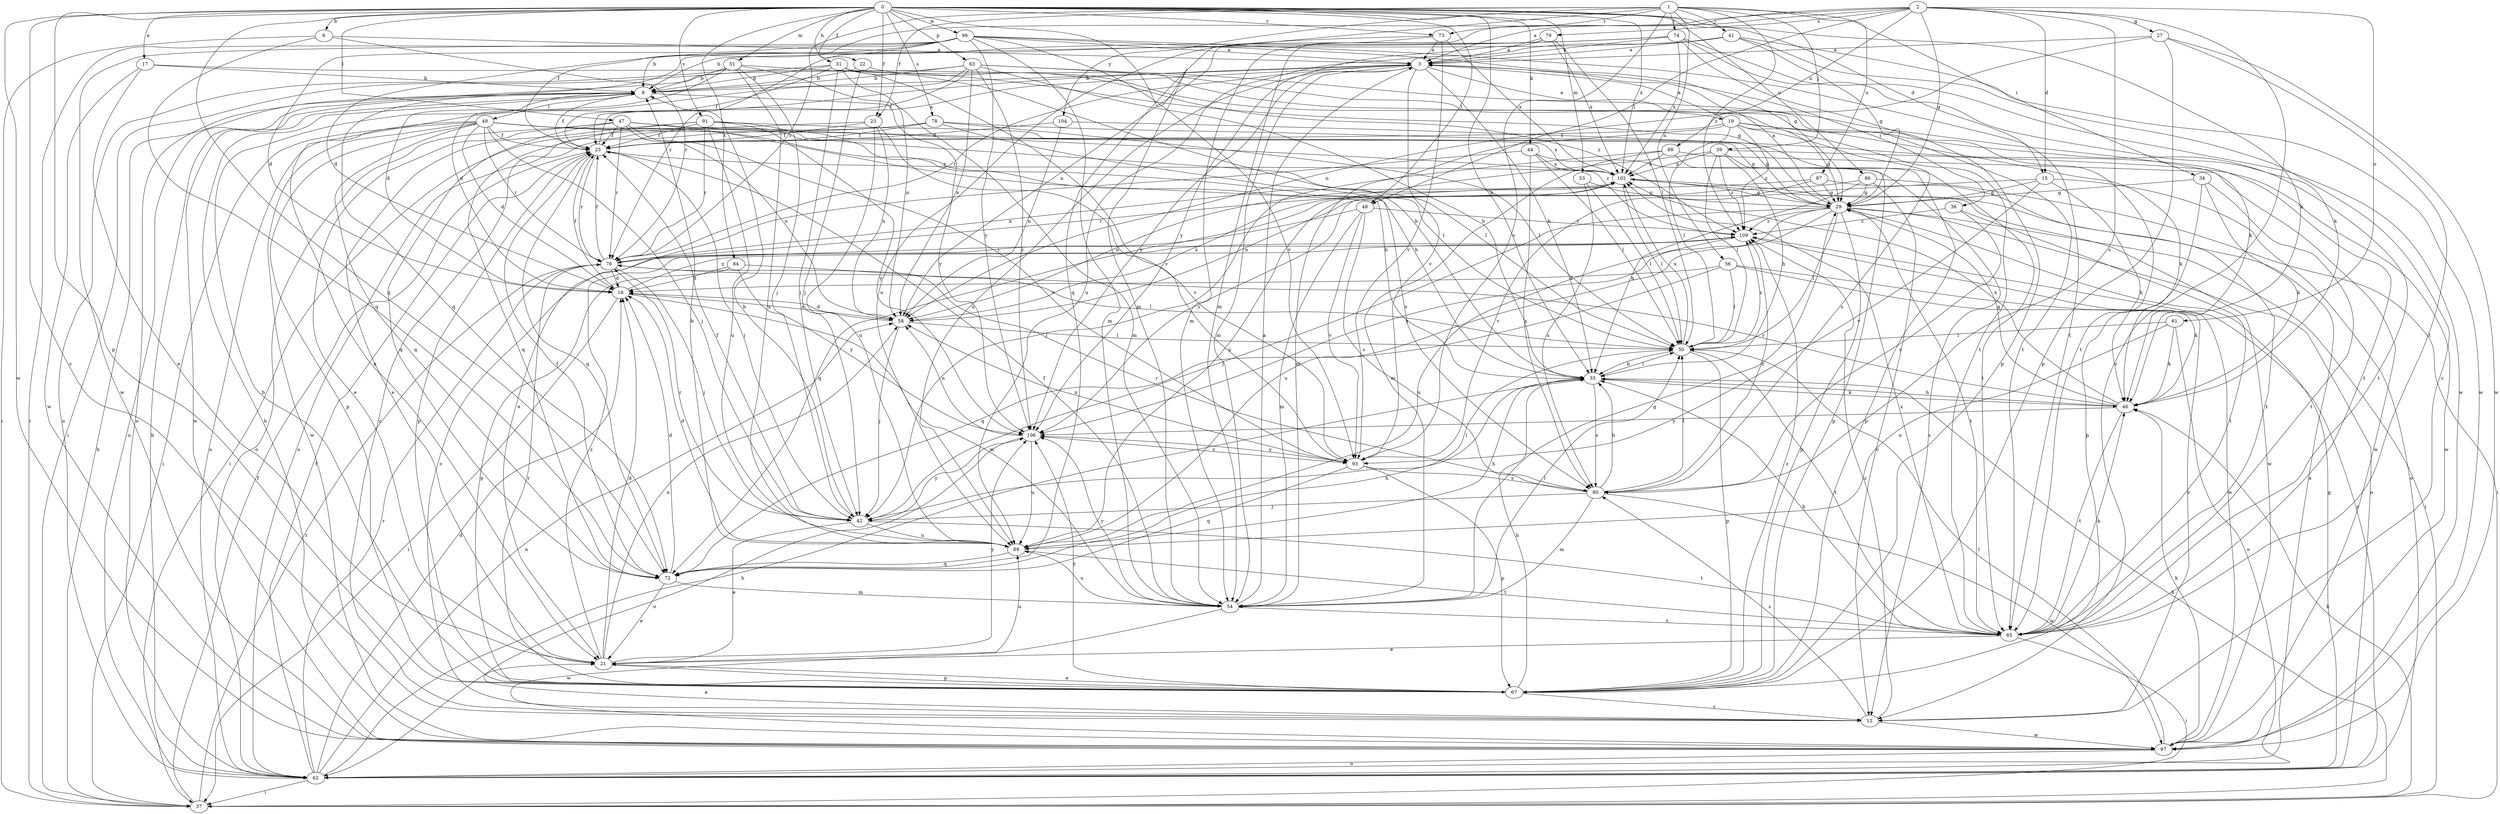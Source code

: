 strict digraph  {
0;
1;
2;
3;
6;
8;
12;
15;
16;
17;
19;
21;
22;
23;
25;
27;
29;
31;
33;
34;
36;
37;
39;
41;
42;
44;
46;
47;
48;
49;
50;
51;
53;
54;
56;
58;
61;
62;
63;
67;
72;
73;
74;
76;
78;
79;
80;
84;
85;
86;
87;
88;
89;
91;
93;
96;
97;
102;
104;
106;
109;
0 -> 6  [label=b];
0 -> 12  [label=c];
0 -> 15  [label=d];
0 -> 17  [label=e];
0 -> 22  [label=f];
0 -> 23  [label=f];
0 -> 31  [label=h];
0 -> 33  [label=h];
0 -> 44  [label=k];
0 -> 46  [label=k];
0 -> 47  [label=l];
0 -> 48  [label=l];
0 -> 51  [label=m];
0 -> 53  [label=m];
0 -> 54  [label=m];
0 -> 63  [label=p];
0 -> 67  [label=p];
0 -> 72  [label=q];
0 -> 73  [label=r];
0 -> 78  [label=s];
0 -> 84  [label=t];
0 -> 86  [label=u];
0 -> 91  [label=v];
0 -> 96  [label=w];
0 -> 97  [label=w];
0 -> 102  [label=x];
1 -> 23  [label=f];
1 -> 34  [label=i];
1 -> 39  [label=j];
1 -> 41  [label=j];
1 -> 56  [label=n];
1 -> 72  [label=q];
1 -> 73  [label=r];
1 -> 74  [label=r];
1 -> 76  [label=r];
1 -> 87  [label=u];
1 -> 93  [label=v];
1 -> 104  [label=y];
1 -> 109  [label=z];
2 -> 3  [label=a];
2 -> 12  [label=c];
2 -> 15  [label=d];
2 -> 25  [label=f];
2 -> 27  [label=g];
2 -> 29  [label=g];
2 -> 48  [label=l];
2 -> 54  [label=m];
2 -> 61  [label=o];
2 -> 79  [label=s];
2 -> 80  [label=s];
2 -> 88  [label=u];
3 -> 8  [label=b];
3 -> 19  [label=e];
3 -> 21  [label=e];
3 -> 33  [label=h];
3 -> 36  [label=i];
3 -> 54  [label=m];
3 -> 76  [label=r];
3 -> 89  [label=u];
3 -> 93  [label=v];
3 -> 106  [label=y];
6 -> 3  [label=a];
6 -> 37  [label=i];
6 -> 72  [label=q];
6 -> 76  [label=r];
8 -> 25  [label=f];
8 -> 49  [label=l];
8 -> 62  [label=o];
8 -> 97  [label=w];
8 -> 106  [label=y];
12 -> 21  [label=e];
12 -> 80  [label=s];
12 -> 97  [label=w];
12 -> 109  [label=z];
15 -> 29  [label=g];
15 -> 46  [label=k];
15 -> 58  [label=n];
15 -> 62  [label=o];
15 -> 93  [label=v];
16 -> 25  [label=f];
16 -> 37  [label=i];
16 -> 54  [label=m];
16 -> 58  [label=n];
16 -> 109  [label=z];
17 -> 8  [label=b];
17 -> 21  [label=e];
17 -> 85  [label=t];
17 -> 97  [label=w];
19 -> 3  [label=a];
19 -> 25  [label=f];
19 -> 29  [label=g];
19 -> 46  [label=k];
19 -> 50  [label=l];
19 -> 54  [label=m];
19 -> 80  [label=s];
19 -> 85  [label=t];
19 -> 109  [label=z];
21 -> 16  [label=d];
21 -> 58  [label=n];
21 -> 67  [label=p];
21 -> 89  [label=u];
21 -> 106  [label=y];
21 -> 109  [label=z];
22 -> 8  [label=b];
22 -> 42  [label=j];
22 -> 109  [label=z];
23 -> 25  [label=f];
23 -> 37  [label=i];
23 -> 58  [label=n];
23 -> 89  [label=u];
23 -> 93  [label=v];
25 -> 3  [label=a];
25 -> 42  [label=j];
25 -> 67  [label=p];
25 -> 72  [label=q];
25 -> 76  [label=r];
25 -> 102  [label=x];
27 -> 3  [label=a];
27 -> 58  [label=n];
27 -> 67  [label=p];
27 -> 85  [label=t];
27 -> 97  [label=w];
29 -> 3  [label=a];
29 -> 37  [label=i];
29 -> 42  [label=j];
29 -> 50  [label=l];
29 -> 62  [label=o];
29 -> 67  [label=p];
29 -> 85  [label=t];
29 -> 89  [label=u];
29 -> 106  [label=y];
29 -> 109  [label=z];
31 -> 8  [label=b];
31 -> 25  [label=f];
31 -> 33  [label=h];
31 -> 37  [label=i];
31 -> 42  [label=j];
31 -> 58  [label=n];
31 -> 85  [label=t];
31 -> 93  [label=v];
33 -> 46  [label=k];
33 -> 50  [label=l];
33 -> 80  [label=s];
34 -> 29  [label=g];
34 -> 46  [label=k];
34 -> 67  [label=p];
34 -> 85  [label=t];
36 -> 80  [label=s];
36 -> 85  [label=t];
36 -> 109  [label=z];
37 -> 8  [label=b];
37 -> 25  [label=f];
37 -> 33  [label=h];
37 -> 46  [label=k];
37 -> 76  [label=r];
39 -> 33  [label=h];
39 -> 50  [label=l];
39 -> 67  [label=p];
39 -> 89  [label=u];
39 -> 97  [label=w];
39 -> 102  [label=x];
39 -> 109  [label=z];
41 -> 3  [label=a];
41 -> 8  [label=b];
41 -> 12  [label=c];
41 -> 29  [label=g];
41 -> 89  [label=u];
41 -> 97  [label=w];
42 -> 8  [label=b];
42 -> 21  [label=e];
42 -> 25  [label=f];
42 -> 50  [label=l];
42 -> 76  [label=r];
42 -> 85  [label=t];
42 -> 89  [label=u];
42 -> 106  [label=y];
44 -> 12  [label=c];
44 -> 21  [label=e];
44 -> 50  [label=l];
44 -> 80  [label=s];
44 -> 102  [label=x];
46 -> 29  [label=g];
46 -> 33  [label=h];
46 -> 76  [label=r];
46 -> 85  [label=t];
46 -> 102  [label=x];
46 -> 106  [label=y];
47 -> 21  [label=e];
47 -> 25  [label=f];
47 -> 33  [label=h];
47 -> 58  [label=n];
47 -> 62  [label=o];
47 -> 72  [label=q];
47 -> 76  [label=r];
47 -> 93  [label=v];
47 -> 109  [label=z];
48 -> 12  [label=c];
48 -> 54  [label=m];
48 -> 80  [label=s];
48 -> 93  [label=v];
48 -> 109  [label=z];
49 -> 16  [label=d];
49 -> 25  [label=f];
49 -> 29  [label=g];
49 -> 33  [label=h];
49 -> 37  [label=i];
49 -> 42  [label=j];
49 -> 50  [label=l];
49 -> 62  [label=o];
49 -> 67  [label=p];
49 -> 72  [label=q];
49 -> 76  [label=r];
49 -> 97  [label=w];
49 -> 102  [label=x];
50 -> 33  [label=h];
50 -> 67  [label=p];
50 -> 85  [label=t];
50 -> 102  [label=x];
50 -> 109  [label=z];
51 -> 8  [label=b];
51 -> 16  [label=d];
51 -> 29  [label=g];
51 -> 42  [label=j];
51 -> 54  [label=m];
51 -> 62  [label=o];
51 -> 89  [label=u];
53 -> 29  [label=g];
53 -> 50  [label=l];
53 -> 80  [label=s];
54 -> 3  [label=a];
54 -> 25  [label=f];
54 -> 29  [label=g];
54 -> 50  [label=l];
54 -> 85  [label=t];
54 -> 89  [label=u];
54 -> 97  [label=w];
54 -> 106  [label=y];
56 -> 12  [label=c];
56 -> 16  [label=d];
56 -> 46  [label=k];
56 -> 50  [label=l];
56 -> 72  [label=q];
58 -> 16  [label=d];
58 -> 42  [label=j];
58 -> 50  [label=l];
58 -> 102  [label=x];
61 -> 46  [label=k];
61 -> 50  [label=l];
61 -> 62  [label=o];
61 -> 89  [label=u];
62 -> 8  [label=b];
62 -> 16  [label=d];
62 -> 25  [label=f];
62 -> 29  [label=g];
62 -> 33  [label=h];
62 -> 37  [label=i];
62 -> 58  [label=n];
62 -> 76  [label=r];
62 -> 102  [label=x];
62 -> 109  [label=z];
63 -> 8  [label=b];
63 -> 16  [label=d];
63 -> 25  [label=f];
63 -> 33  [label=h];
63 -> 46  [label=k];
63 -> 58  [label=n];
63 -> 62  [label=o];
63 -> 85  [label=t];
63 -> 106  [label=y];
67 -> 8  [label=b];
67 -> 12  [label=c];
67 -> 21  [label=e];
67 -> 33  [label=h];
67 -> 76  [label=r];
67 -> 106  [label=y];
67 -> 109  [label=z];
72 -> 16  [label=d];
72 -> 21  [label=e];
72 -> 25  [label=f];
72 -> 33  [label=h];
72 -> 54  [label=m];
73 -> 3  [label=a];
73 -> 54  [label=m];
73 -> 89  [label=u];
73 -> 93  [label=v];
73 -> 102  [label=x];
74 -> 3  [label=a];
74 -> 16  [label=d];
74 -> 46  [label=k];
74 -> 67  [label=p];
74 -> 72  [label=q];
74 -> 97  [label=w];
74 -> 102  [label=x];
76 -> 16  [label=d];
76 -> 25  [label=f];
76 -> 42  [label=j];
76 -> 102  [label=x];
78 -> 12  [label=c];
78 -> 25  [label=f];
78 -> 50  [label=l];
78 -> 62  [label=o];
78 -> 80  [label=s];
78 -> 85  [label=t];
79 -> 3  [label=a];
79 -> 50  [label=l];
79 -> 58  [label=n];
79 -> 102  [label=x];
79 -> 106  [label=y];
80 -> 33  [label=h];
80 -> 42  [label=j];
80 -> 50  [label=l];
80 -> 54  [label=m];
80 -> 76  [label=r];
80 -> 97  [label=w];
80 -> 109  [label=z];
84 -> 16  [label=d];
84 -> 50  [label=l];
84 -> 67  [label=p];
84 -> 106  [label=y];
85 -> 21  [label=e];
85 -> 33  [label=h];
85 -> 37  [label=i];
85 -> 46  [label=k];
85 -> 102  [label=x];
86 -> 12  [label=c];
86 -> 29  [label=g];
86 -> 33  [label=h];
86 -> 37  [label=i];
86 -> 72  [label=q];
87 -> 29  [label=g];
87 -> 76  [label=r];
87 -> 85  [label=t];
87 -> 93  [label=v];
88 -> 42  [label=j];
88 -> 54  [label=m];
88 -> 67  [label=p];
88 -> 97  [label=w];
88 -> 102  [label=x];
89 -> 8  [label=b];
89 -> 16  [label=d];
89 -> 33  [label=h];
89 -> 72  [label=q];
89 -> 85  [label=t];
91 -> 21  [label=e];
91 -> 25  [label=f];
91 -> 29  [label=g];
91 -> 50  [label=l];
91 -> 72  [label=q];
91 -> 76  [label=r];
91 -> 89  [label=u];
91 -> 106  [label=y];
93 -> 58  [label=n];
93 -> 67  [label=p];
93 -> 72  [label=q];
93 -> 80  [label=s];
93 -> 106  [label=y];
96 -> 3  [label=a];
96 -> 8  [label=b];
96 -> 16  [label=d];
96 -> 29  [label=g];
96 -> 37  [label=i];
96 -> 54  [label=m];
96 -> 76  [label=r];
96 -> 85  [label=t];
96 -> 93  [label=v];
96 -> 97  [label=w];
96 -> 106  [label=y];
97 -> 8  [label=b];
97 -> 46  [label=k];
97 -> 50  [label=l];
97 -> 62  [label=o];
102 -> 29  [label=g];
102 -> 50  [label=l];
102 -> 58  [label=n];
102 -> 97  [label=w];
102 -> 106  [label=y];
104 -> 25  [label=f];
104 -> 58  [label=n];
104 -> 85  [label=t];
106 -> 58  [label=n];
106 -> 62  [label=o];
106 -> 89  [label=u];
106 -> 93  [label=v];
109 -> 76  [label=r];
109 -> 89  [label=u];
109 -> 97  [label=w];
}
